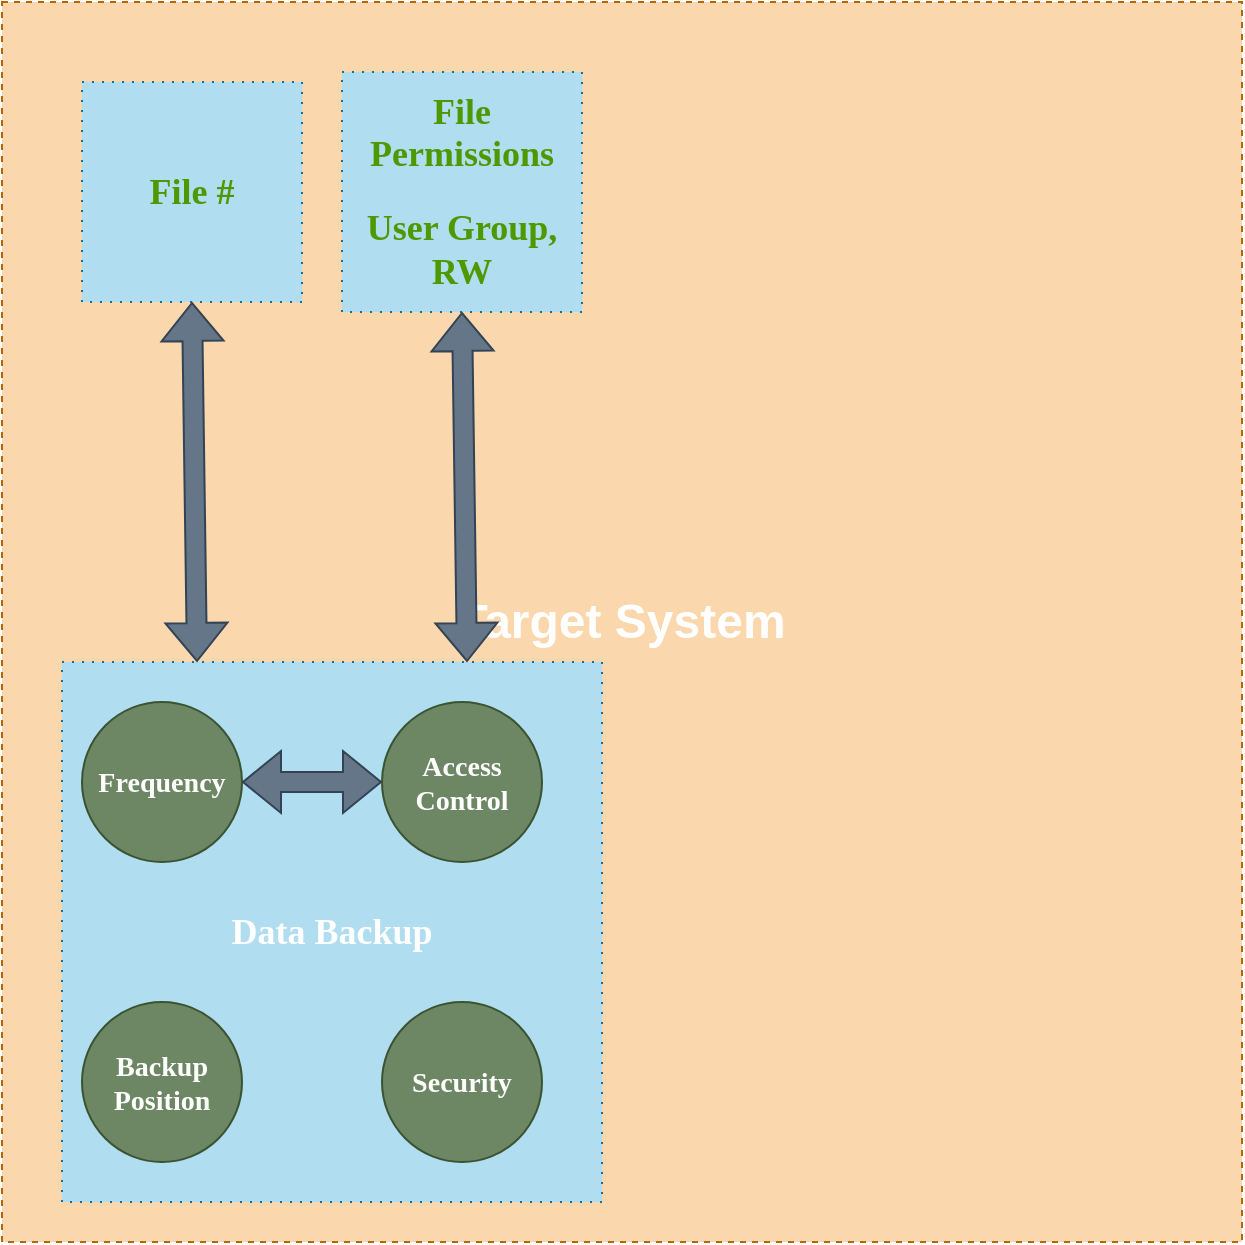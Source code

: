 <mxfile version="21.2.9" type="github">
  <diagram name="Page-1" id="aKpUxYsGQ9OGO62C1S0U">
    <mxGraphModel dx="1434" dy="764" grid="1" gridSize="10" guides="1" tooltips="1" connect="1" arrows="1" fold="1" page="1" pageScale="1" pageWidth="850" pageHeight="1100" math="0" shadow="0">
      <root>
        <mxCell id="0" />
        <mxCell id="1" parent="0" />
        <mxCell id="tzMQqAz7Gp35JZJtjLSp-1" value="&lt;h1&gt;&lt;font color=&quot;#ffffff&quot;&gt;Target System&lt;/font&gt;&lt;/h1&gt;" style="whiteSpace=wrap;html=1;aspect=fixed;fillColor=#fad7ac;strokeColor=#b46504;dashed=1;" vertex="1" parent="1">
          <mxGeometry x="90" y="40" width="620" height="620" as="geometry" />
        </mxCell>
        <mxCell id="tzMQqAz7Gp35JZJtjLSp-2" value="&lt;h2&gt;&lt;font color=&quot;#4d9900&quot; face=&quot;Georgia&quot;&gt;File #&lt;/font&gt;&lt;/h2&gt;" style="whiteSpace=wrap;html=1;aspect=fixed;fillColor=#b1ddf0;strokeColor=#10739e;dashed=1;dashPattern=1 4;" vertex="1" parent="1">
          <mxGeometry x="130" y="80" width="110" height="110" as="geometry" />
        </mxCell>
        <mxCell id="tzMQqAz7Gp35JZJtjLSp-3" value="&lt;h2&gt;&lt;font color=&quot;#4d9900&quot; face=&quot;Georgia&quot;&gt;File Permissions&lt;/font&gt;&lt;/h2&gt;&lt;h2&gt;&lt;font color=&quot;#4d9900&quot; face=&quot;Georgia&quot;&gt;User Group, RW&lt;/font&gt;&lt;/h2&gt;" style="whiteSpace=wrap;html=1;aspect=fixed;fillColor=#b1ddf0;strokeColor=#10739e;dashed=1;dashPattern=1 4;" vertex="1" parent="1">
          <mxGeometry x="260" y="75" width="120" height="120" as="geometry" />
        </mxCell>
        <mxCell id="tzMQqAz7Gp35JZJtjLSp-4" value="&lt;h2&gt;&lt;font face=&quot;Georgia&quot; color=&quot;#ffffff&quot;&gt;Data Backup&lt;/font&gt;&lt;/h2&gt;" style="whiteSpace=wrap;html=1;aspect=fixed;fillColor=#b1ddf0;strokeColor=#10739e;dashed=1;dashPattern=1 4;" vertex="1" parent="1">
          <mxGeometry x="120" y="370" width="270" height="270" as="geometry" />
        </mxCell>
        <mxCell id="tzMQqAz7Gp35JZJtjLSp-5" value="&lt;h3&gt;&lt;font face=&quot;Times New Roman&quot;&gt;Frequency&lt;/font&gt;&lt;/h3&gt;" style="ellipse;whiteSpace=wrap;html=1;aspect=fixed;fillColor=#6d8764;strokeColor=#3A5431;fontColor=#ffffff;" vertex="1" parent="1">
          <mxGeometry x="130" y="390" width="80" height="80" as="geometry" />
        </mxCell>
        <mxCell id="tzMQqAz7Gp35JZJtjLSp-6" value="&lt;h3&gt;&lt;font face=&quot;Times New Roman&quot;&gt;Access Control&lt;/font&gt;&lt;/h3&gt;" style="ellipse;whiteSpace=wrap;html=1;aspect=fixed;fillColor=#6d8764;strokeColor=#3A5431;fontColor=#ffffff;" vertex="1" parent="1">
          <mxGeometry x="280" y="390" width="80" height="80" as="geometry" />
        </mxCell>
        <mxCell id="tzMQqAz7Gp35JZJtjLSp-7" value="&lt;h3&gt;&lt;font face=&quot;Times New Roman&quot;&gt;Backup Position&lt;/font&gt;&lt;/h3&gt;" style="ellipse;whiteSpace=wrap;html=1;aspect=fixed;fillColor=#6d8764;strokeColor=#3A5431;fontColor=#ffffff;" vertex="1" parent="1">
          <mxGeometry x="130" y="540" width="80" height="80" as="geometry" />
        </mxCell>
        <mxCell id="tzMQqAz7Gp35JZJtjLSp-8" value="" style="shape=flexArrow;endArrow=classic;startArrow=classic;html=1;rounded=0;entryX=0;entryY=0.5;entryDx=0;entryDy=0;exitX=1;exitY=0.5;exitDx=0;exitDy=0;fillColor=#647687;strokeColor=#314354;" edge="1" parent="1" source="tzMQqAz7Gp35JZJtjLSp-5" target="tzMQqAz7Gp35JZJtjLSp-6">
          <mxGeometry width="100" height="100" relative="1" as="geometry">
            <mxPoint x="210" y="460" as="sourcePoint" />
            <mxPoint x="310" y="360" as="targetPoint" />
          </mxGeometry>
        </mxCell>
        <mxCell id="tzMQqAz7Gp35JZJtjLSp-9" value="" style="shape=flexArrow;endArrow=classic;startArrow=classic;html=1;rounded=0;entryX=0.5;entryY=1;entryDx=0;entryDy=0;exitX=0.25;exitY=0;exitDx=0;exitDy=0;fillColor=#647687;strokeColor=#314354;" edge="1" parent="1" source="tzMQqAz7Gp35JZJtjLSp-4" target="tzMQqAz7Gp35JZJtjLSp-2">
          <mxGeometry width="100" height="100" relative="1" as="geometry">
            <mxPoint x="220" y="440" as="sourcePoint" />
            <mxPoint x="290" y="440" as="targetPoint" />
          </mxGeometry>
        </mxCell>
        <mxCell id="tzMQqAz7Gp35JZJtjLSp-10" value="" style="shape=flexArrow;endArrow=classic;startArrow=classic;html=1;rounded=0;entryX=0.5;entryY=1;entryDx=0;entryDy=0;exitX=0.75;exitY=0;exitDx=0;exitDy=0;fillColor=#647687;strokeColor=#314354;" edge="1" parent="1" source="tzMQqAz7Gp35JZJtjLSp-4" target="tzMQqAz7Gp35JZJtjLSp-3">
          <mxGeometry width="100" height="100" relative="1" as="geometry">
            <mxPoint x="198" y="380" as="sourcePoint" />
            <mxPoint x="195" y="200" as="targetPoint" />
          </mxGeometry>
        </mxCell>
        <mxCell id="tzMQqAz7Gp35JZJtjLSp-11" value="&lt;h3&gt;&lt;font face=&quot;Times New Roman&quot;&gt;Security&lt;/font&gt;&lt;/h3&gt;" style="ellipse;whiteSpace=wrap;html=1;aspect=fixed;fillColor=#6d8764;strokeColor=#3A5431;fontColor=#ffffff;" vertex="1" parent="1">
          <mxGeometry x="280" y="540" width="80" height="80" as="geometry" />
        </mxCell>
      </root>
    </mxGraphModel>
  </diagram>
</mxfile>
